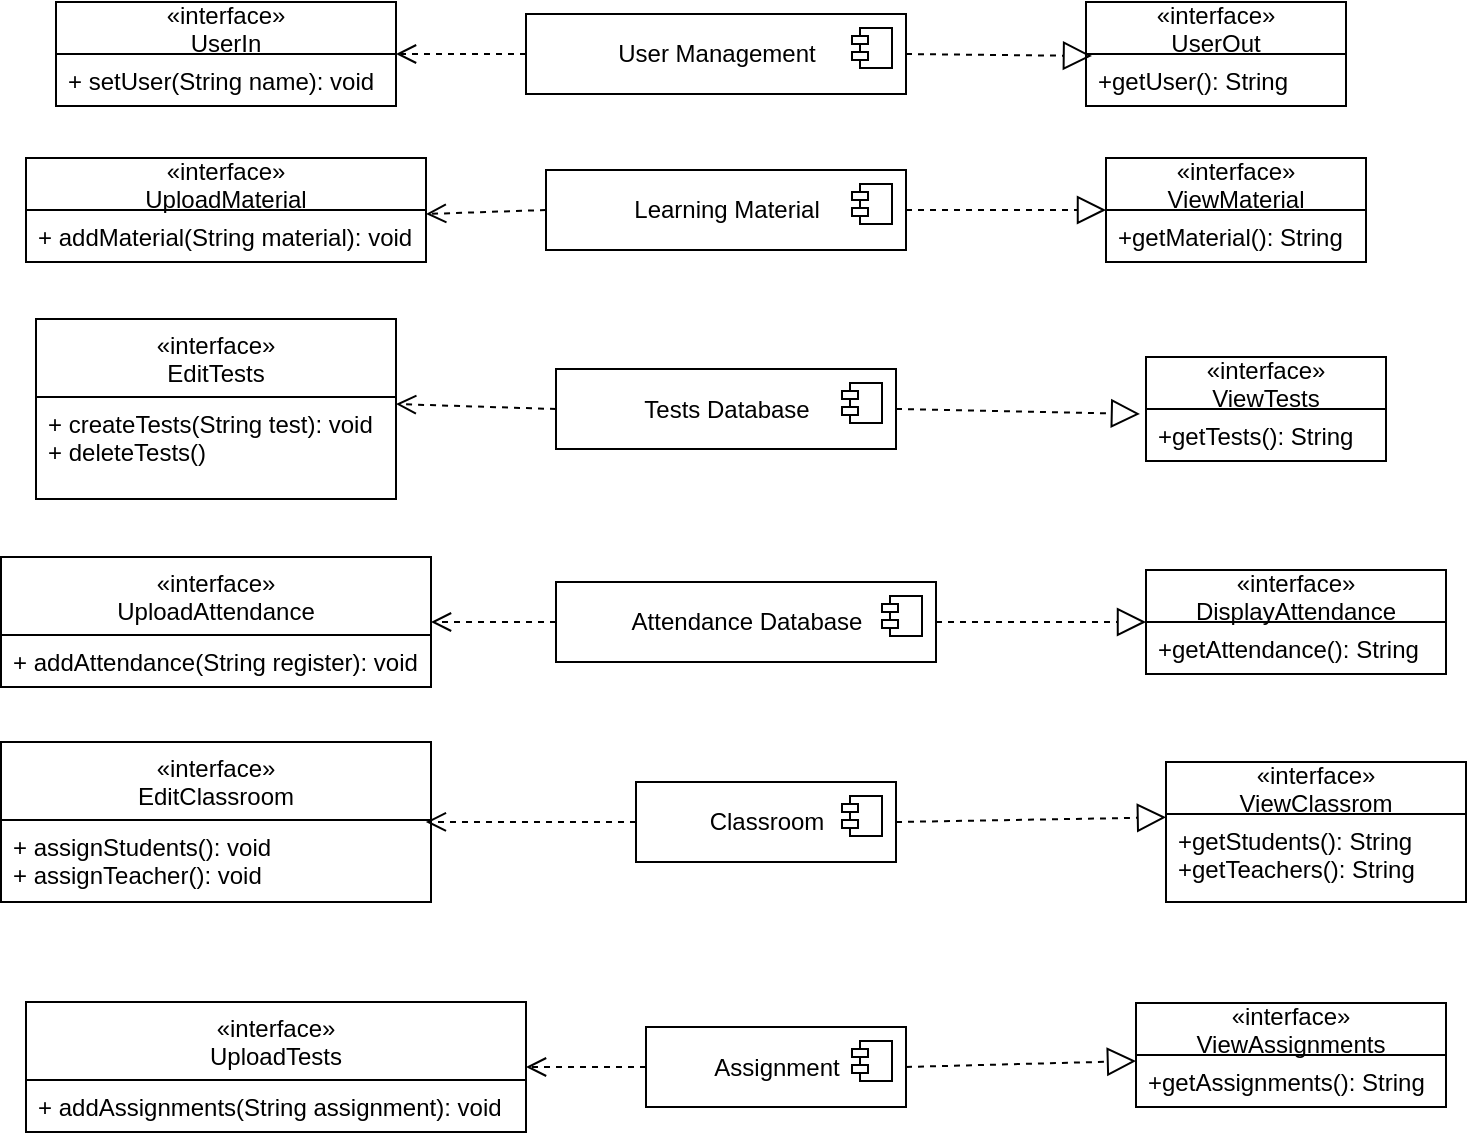 <mxfile version="14.4.7" type="github">
  <diagram id="UK9iF4sD8z48QBu72Gd4" name="Page-1">
    <mxGraphModel dx="1026" dy="545" grid="1" gridSize="10" guides="1" tooltips="1" connect="1" arrows="1" fold="1" page="1" pageScale="1" pageWidth="827" pageHeight="1169" math="0" shadow="0">
      <root>
        <mxCell id="0" />
        <mxCell id="1" parent="0" />
        <mxCell id="WMpD7Hs91jF1MNV_pxhL-1" value="User Management" style="html=1;dropTarget=0;" vertex="1" parent="1">
          <mxGeometry x="290" y="46" width="190" height="40" as="geometry" />
        </mxCell>
        <mxCell id="WMpD7Hs91jF1MNV_pxhL-2" value="" style="shape=module;jettyWidth=8;jettyHeight=4;" vertex="1" parent="WMpD7Hs91jF1MNV_pxhL-1">
          <mxGeometry x="1" width="20" height="20" relative="1" as="geometry">
            <mxPoint x="-27" y="7" as="offset" />
          </mxGeometry>
        </mxCell>
        <mxCell id="WMpD7Hs91jF1MNV_pxhL-3" value="Learning Material" style="html=1;dropTarget=0;" vertex="1" parent="1">
          <mxGeometry x="300" y="124" width="180" height="40" as="geometry" />
        </mxCell>
        <mxCell id="WMpD7Hs91jF1MNV_pxhL-4" value="" style="shape=module;jettyWidth=8;jettyHeight=4;" vertex="1" parent="WMpD7Hs91jF1MNV_pxhL-3">
          <mxGeometry x="1" width="20" height="20" relative="1" as="geometry">
            <mxPoint x="-27" y="7" as="offset" />
          </mxGeometry>
        </mxCell>
        <mxCell id="WMpD7Hs91jF1MNV_pxhL-5" value="Tests Database" style="html=1;dropTarget=0;" vertex="1" parent="1">
          <mxGeometry x="305" y="223.5" width="170" height="40" as="geometry" />
        </mxCell>
        <mxCell id="WMpD7Hs91jF1MNV_pxhL-6" value="" style="shape=module;jettyWidth=8;jettyHeight=4;" vertex="1" parent="WMpD7Hs91jF1MNV_pxhL-5">
          <mxGeometry x="1" width="20" height="20" relative="1" as="geometry">
            <mxPoint x="-27" y="7" as="offset" />
          </mxGeometry>
        </mxCell>
        <mxCell id="WMpD7Hs91jF1MNV_pxhL-7" value="Classroom" style="html=1;dropTarget=0;" vertex="1" parent="1">
          <mxGeometry x="345" y="430" width="130" height="40" as="geometry" />
        </mxCell>
        <mxCell id="WMpD7Hs91jF1MNV_pxhL-8" value="" style="shape=module;jettyWidth=8;jettyHeight=4;" vertex="1" parent="WMpD7Hs91jF1MNV_pxhL-7">
          <mxGeometry x="1" width="20" height="20" relative="1" as="geometry">
            <mxPoint x="-27" y="7" as="offset" />
          </mxGeometry>
        </mxCell>
        <mxCell id="WMpD7Hs91jF1MNV_pxhL-9" value="Assignment" style="html=1;dropTarget=0;" vertex="1" parent="1">
          <mxGeometry x="350" y="552.5" width="130" height="40" as="geometry" />
        </mxCell>
        <mxCell id="WMpD7Hs91jF1MNV_pxhL-10" value="" style="shape=module;jettyWidth=8;jettyHeight=4;" vertex="1" parent="WMpD7Hs91jF1MNV_pxhL-9">
          <mxGeometry x="1" width="20" height="20" relative="1" as="geometry">
            <mxPoint x="-27" y="7" as="offset" />
          </mxGeometry>
        </mxCell>
        <mxCell id="WMpD7Hs91jF1MNV_pxhL-14" value="«interface»&#xa;UserIn" style="swimlane;fontStyle=0;childLayout=stackLayout;horizontal=1;startSize=26;fillColor=none;horizontalStack=0;resizeParent=1;resizeParentMax=0;resizeLast=0;collapsible=1;marginBottom=0;" vertex="1" parent="1">
          <mxGeometry x="55" y="40" width="170" height="52" as="geometry">
            <mxRectangle x="55" y="300" width="90" height="30" as="alternateBounds" />
          </mxGeometry>
        </mxCell>
        <mxCell id="WMpD7Hs91jF1MNV_pxhL-15" value="+ setUser(String name): void" style="text;strokeColor=none;fillColor=none;align=left;verticalAlign=top;spacingLeft=4;spacingRight=4;overflow=hidden;rotatable=0;points=[[0,0.5],[1,0.5]];portConstraint=eastwest;" vertex="1" parent="WMpD7Hs91jF1MNV_pxhL-14">
          <mxGeometry y="26" width="170" height="26" as="geometry" />
        </mxCell>
        <mxCell id="WMpD7Hs91jF1MNV_pxhL-18" value="«interface»&#xa;UserOut" style="swimlane;fontStyle=0;childLayout=stackLayout;horizontal=1;startSize=26;fillColor=none;horizontalStack=0;resizeParent=1;resizeParentMax=0;resizeLast=0;collapsible=1;marginBottom=0;" vertex="1" parent="1">
          <mxGeometry x="570" y="40" width="130" height="52" as="geometry">
            <mxRectangle x="55" y="300" width="90" height="30" as="alternateBounds" />
          </mxGeometry>
        </mxCell>
        <mxCell id="WMpD7Hs91jF1MNV_pxhL-19" value="+getUser(): String" style="text;strokeColor=none;fillColor=none;align=left;verticalAlign=top;spacingLeft=4;spacingRight=4;overflow=hidden;rotatable=0;points=[[0,0.5],[1,0.5]];portConstraint=eastwest;" vertex="1" parent="WMpD7Hs91jF1MNV_pxhL-18">
          <mxGeometry y="26" width="130" height="26" as="geometry" />
        </mxCell>
        <mxCell id="WMpD7Hs91jF1MNV_pxhL-22" value="" style="html=1;verticalAlign=bottom;endArrow=open;dashed=1;endSize=8;exitX=0;exitY=0.5;exitDx=0;exitDy=0;entryX=1;entryY=0.5;entryDx=0;entryDy=0;" edge="1" parent="1" source="WMpD7Hs91jF1MNV_pxhL-1" target="WMpD7Hs91jF1MNV_pxhL-14">
          <mxGeometry relative="1" as="geometry">
            <mxPoint x="350" y="280" as="sourcePoint" />
            <mxPoint x="227" y="71" as="targetPoint" />
          </mxGeometry>
        </mxCell>
        <mxCell id="WMpD7Hs91jF1MNV_pxhL-24" value="" style="endArrow=block;dashed=1;endFill=0;endSize=12;html=1;exitX=1;exitY=0.5;exitDx=0;exitDy=0;entryX=0.023;entryY=0.038;entryDx=0;entryDy=0;entryPerimeter=0;" edge="1" parent="1" source="WMpD7Hs91jF1MNV_pxhL-1" target="WMpD7Hs91jF1MNV_pxhL-19">
          <mxGeometry width="160" relative="1" as="geometry">
            <mxPoint x="300" y="270" as="sourcePoint" />
            <mxPoint x="430" y="290" as="targetPoint" />
          </mxGeometry>
        </mxCell>
        <mxCell id="WMpD7Hs91jF1MNV_pxhL-25" value="«interface»&#xa;UploadMaterial" style="swimlane;fontStyle=0;childLayout=stackLayout;horizontal=1;startSize=26;fillColor=none;horizontalStack=0;resizeParent=1;resizeParentMax=0;resizeLast=0;collapsible=1;marginBottom=0;" vertex="1" parent="1">
          <mxGeometry x="40" y="118" width="200" height="52" as="geometry">
            <mxRectangle x="55" y="300" width="90" height="30" as="alternateBounds" />
          </mxGeometry>
        </mxCell>
        <mxCell id="WMpD7Hs91jF1MNV_pxhL-26" value="+ addMaterial(String material): void" style="text;strokeColor=none;fillColor=none;align=left;verticalAlign=top;spacingLeft=4;spacingRight=4;overflow=hidden;rotatable=0;points=[[0,0.5],[1,0.5]];portConstraint=eastwest;" vertex="1" parent="WMpD7Hs91jF1MNV_pxhL-25">
          <mxGeometry y="26" width="200" height="26" as="geometry" />
        </mxCell>
        <mxCell id="WMpD7Hs91jF1MNV_pxhL-27" value="«interface»&#xa;ViewMaterial" style="swimlane;fontStyle=0;childLayout=stackLayout;horizontal=1;startSize=26;fillColor=none;horizontalStack=0;resizeParent=1;resizeParentMax=0;resizeLast=0;collapsible=1;marginBottom=0;" vertex="1" parent="1">
          <mxGeometry x="580" y="118" width="130" height="52" as="geometry">
            <mxRectangle x="55" y="300" width="90" height="30" as="alternateBounds" />
          </mxGeometry>
        </mxCell>
        <mxCell id="WMpD7Hs91jF1MNV_pxhL-28" value="+getMaterial(): String" style="text;strokeColor=none;fillColor=none;align=left;verticalAlign=top;spacingLeft=4;spacingRight=4;overflow=hidden;rotatable=0;points=[[0,0.5],[1,0.5]];portConstraint=eastwest;" vertex="1" parent="WMpD7Hs91jF1MNV_pxhL-27">
          <mxGeometry y="26" width="130" height="26" as="geometry" />
        </mxCell>
        <mxCell id="WMpD7Hs91jF1MNV_pxhL-29" value="Attendance Database" style="html=1;dropTarget=0;" vertex="1" parent="1">
          <mxGeometry x="305" y="330" width="190" height="40" as="geometry" />
        </mxCell>
        <mxCell id="WMpD7Hs91jF1MNV_pxhL-30" value="" style="shape=module;jettyWidth=8;jettyHeight=4;" vertex="1" parent="WMpD7Hs91jF1MNV_pxhL-29">
          <mxGeometry x="1" width="20" height="20" relative="1" as="geometry">
            <mxPoint x="-27" y="7" as="offset" />
          </mxGeometry>
        </mxCell>
        <mxCell id="WMpD7Hs91jF1MNV_pxhL-31" value="«interface»&#xa;EditTests" style="swimlane;fontStyle=0;childLayout=stackLayout;horizontal=1;startSize=39;fillColor=none;horizontalStack=0;resizeParent=1;resizeParentMax=0;resizeLast=0;collapsible=1;marginBottom=0;" vertex="1" parent="1">
          <mxGeometry x="45" y="198.5" width="180" height="90" as="geometry">
            <mxRectangle x="100" y="211" width="90" height="30" as="alternateBounds" />
          </mxGeometry>
        </mxCell>
        <mxCell id="WMpD7Hs91jF1MNV_pxhL-32" value="+ createTests(String test): void&#xa;+ deleteTests()&#xa;" style="text;strokeColor=none;fillColor=none;align=left;verticalAlign=top;spacingLeft=4;spacingRight=4;overflow=hidden;rotatable=0;points=[[0,0.5],[1,0.5]];portConstraint=eastwest;" vertex="1" parent="WMpD7Hs91jF1MNV_pxhL-31">
          <mxGeometry y="39" width="180" height="51" as="geometry" />
        </mxCell>
        <mxCell id="WMpD7Hs91jF1MNV_pxhL-33" value="«interface»&#xa;ViewTests" style="swimlane;fontStyle=0;childLayout=stackLayout;horizontal=1;startSize=26;fillColor=none;horizontalStack=0;resizeParent=1;resizeParentMax=0;resizeLast=0;collapsible=1;marginBottom=0;" vertex="1" parent="1">
          <mxGeometry x="600" y="217.5" width="120" height="52" as="geometry">
            <mxRectangle x="55" y="300" width="90" height="30" as="alternateBounds" />
          </mxGeometry>
        </mxCell>
        <mxCell id="WMpD7Hs91jF1MNV_pxhL-34" value="+getTests(): String" style="text;strokeColor=none;fillColor=none;align=left;verticalAlign=top;spacingLeft=4;spacingRight=4;overflow=hidden;rotatable=0;points=[[0,0.5],[1,0.5]];portConstraint=eastwest;" vertex="1" parent="WMpD7Hs91jF1MNV_pxhL-33">
          <mxGeometry y="26" width="120" height="26" as="geometry" />
        </mxCell>
        <mxCell id="WMpD7Hs91jF1MNV_pxhL-35" value="«interface»&#xa;UploadAttendance" style="swimlane;fontStyle=0;childLayout=stackLayout;horizontal=1;startSize=39;fillColor=none;horizontalStack=0;resizeParent=1;resizeParentMax=0;resizeLast=0;collapsible=1;marginBottom=0;" vertex="1" parent="1">
          <mxGeometry x="27.5" y="317.5" width="215" height="65" as="geometry">
            <mxRectangle x="55" y="300" width="90" height="30" as="alternateBounds" />
          </mxGeometry>
        </mxCell>
        <mxCell id="WMpD7Hs91jF1MNV_pxhL-36" value="+ addAttendance(String register): void" style="text;strokeColor=none;fillColor=none;align=left;verticalAlign=top;spacingLeft=4;spacingRight=4;overflow=hidden;rotatable=0;points=[[0,0.5],[1,0.5]];portConstraint=eastwest;" vertex="1" parent="WMpD7Hs91jF1MNV_pxhL-35">
          <mxGeometry y="39" width="215" height="26" as="geometry" />
        </mxCell>
        <mxCell id="WMpD7Hs91jF1MNV_pxhL-37" value="«interface»&#xa;DisplayAttendance" style="swimlane;fontStyle=0;childLayout=stackLayout;horizontal=1;startSize=26;fillColor=none;horizontalStack=0;resizeParent=1;resizeParentMax=0;resizeLast=0;collapsible=1;marginBottom=0;" vertex="1" parent="1">
          <mxGeometry x="600" y="324" width="150" height="52" as="geometry">
            <mxRectangle x="55" y="300" width="90" height="30" as="alternateBounds" />
          </mxGeometry>
        </mxCell>
        <mxCell id="WMpD7Hs91jF1MNV_pxhL-38" value="+getAttendance(): String" style="text;strokeColor=none;fillColor=none;align=left;verticalAlign=top;spacingLeft=4;spacingRight=4;overflow=hidden;rotatable=0;points=[[0,0.5],[1,0.5]];portConstraint=eastwest;" vertex="1" parent="WMpD7Hs91jF1MNV_pxhL-37">
          <mxGeometry y="26" width="150" height="26" as="geometry" />
        </mxCell>
        <mxCell id="WMpD7Hs91jF1MNV_pxhL-39" value="«interface»&#xa;EditClassroom" style="swimlane;fontStyle=0;childLayout=stackLayout;horizontal=1;startSize=39;fillColor=none;horizontalStack=0;resizeParent=1;resizeParentMax=0;resizeLast=0;collapsible=1;marginBottom=0;" vertex="1" parent="1">
          <mxGeometry x="27.5" y="410" width="215" height="80" as="geometry">
            <mxRectangle x="55" y="300" width="90" height="30" as="alternateBounds" />
          </mxGeometry>
        </mxCell>
        <mxCell id="WMpD7Hs91jF1MNV_pxhL-40" value="+ assignStudents(): void&#xa;+ assignTeacher(): void" style="text;strokeColor=none;fillColor=none;align=left;verticalAlign=top;spacingLeft=4;spacingRight=4;overflow=hidden;rotatable=0;points=[[0,0.5],[1,0.5]];portConstraint=eastwest;" vertex="1" parent="WMpD7Hs91jF1MNV_pxhL-39">
          <mxGeometry y="39" width="215" height="41" as="geometry" />
        </mxCell>
        <mxCell id="WMpD7Hs91jF1MNV_pxhL-43" value="«interface»&#xa;ViewClassrom" style="swimlane;fontStyle=0;childLayout=stackLayout;horizontal=1;startSize=26;fillColor=none;horizontalStack=0;resizeParent=1;resizeParentMax=0;resizeLast=0;collapsible=1;marginBottom=0;" vertex="1" parent="1">
          <mxGeometry x="610" y="420" width="150" height="70" as="geometry">
            <mxRectangle x="55" y="300" width="90" height="30" as="alternateBounds" />
          </mxGeometry>
        </mxCell>
        <mxCell id="WMpD7Hs91jF1MNV_pxhL-44" value="+getStudents(): String&#xa;+getTeachers(): String" style="text;strokeColor=none;fillColor=none;align=left;verticalAlign=top;spacingLeft=4;spacingRight=4;overflow=hidden;rotatable=0;points=[[0,0.5],[1,0.5]];portConstraint=eastwest;" vertex="1" parent="WMpD7Hs91jF1MNV_pxhL-43">
          <mxGeometry y="26" width="150" height="44" as="geometry" />
        </mxCell>
        <mxCell id="WMpD7Hs91jF1MNV_pxhL-45" value="«interface»&#xa;UploadTests" style="swimlane;fontStyle=0;childLayout=stackLayout;horizontal=1;startSize=39;fillColor=none;horizontalStack=0;resizeParent=1;resizeParentMax=0;resizeLast=0;collapsible=1;marginBottom=0;" vertex="1" parent="1">
          <mxGeometry x="40" y="540" width="250" height="65" as="geometry">
            <mxRectangle x="55" y="300" width="90" height="30" as="alternateBounds" />
          </mxGeometry>
        </mxCell>
        <mxCell id="WMpD7Hs91jF1MNV_pxhL-46" value="+ addAssignments(String assignment): void" style="text;strokeColor=none;fillColor=none;align=left;verticalAlign=top;spacingLeft=4;spacingRight=4;overflow=hidden;rotatable=0;points=[[0,0.5],[1,0.5]];portConstraint=eastwest;" vertex="1" parent="WMpD7Hs91jF1MNV_pxhL-45">
          <mxGeometry y="39" width="250" height="26" as="geometry" />
        </mxCell>
        <mxCell id="WMpD7Hs91jF1MNV_pxhL-47" value="«interface»&#xa;ViewAssignments" style="swimlane;fontStyle=0;childLayout=stackLayout;horizontal=1;startSize=26;fillColor=none;horizontalStack=0;resizeParent=1;resizeParentMax=0;resizeLast=0;collapsible=1;marginBottom=0;" vertex="1" parent="1">
          <mxGeometry x="595" y="540.5" width="155" height="52" as="geometry">
            <mxRectangle x="55" y="300" width="90" height="30" as="alternateBounds" />
          </mxGeometry>
        </mxCell>
        <mxCell id="WMpD7Hs91jF1MNV_pxhL-48" value="+getAssignments(): String" style="text;strokeColor=none;fillColor=none;align=left;verticalAlign=top;spacingLeft=4;spacingRight=4;overflow=hidden;rotatable=0;points=[[0,0.5],[1,0.5]];portConstraint=eastwest;" vertex="1" parent="WMpD7Hs91jF1MNV_pxhL-47">
          <mxGeometry y="26" width="155" height="26" as="geometry" />
        </mxCell>
        <mxCell id="WMpD7Hs91jF1MNV_pxhL-49" value="" style="html=1;verticalAlign=bottom;endArrow=open;dashed=1;endSize=8;entryX=1;entryY=0.077;entryDx=0;entryDy=0;exitX=0;exitY=0.5;exitDx=0;exitDy=0;entryPerimeter=0;" edge="1" parent="1" source="WMpD7Hs91jF1MNV_pxhL-3" target="WMpD7Hs91jF1MNV_pxhL-26">
          <mxGeometry relative="1" as="geometry">
            <mxPoint x="300" y="76" as="sourcePoint" />
            <mxPoint x="237.04" y="80.992" as="targetPoint" />
          </mxGeometry>
        </mxCell>
        <mxCell id="WMpD7Hs91jF1MNV_pxhL-50" value="" style="html=1;verticalAlign=bottom;endArrow=open;dashed=1;endSize=8;exitX=0;exitY=0.5;exitDx=0;exitDy=0;entryX=1;entryY=0.069;entryDx=0;entryDy=0;entryPerimeter=0;" edge="1" parent="1" source="WMpD7Hs91jF1MNV_pxhL-5" target="WMpD7Hs91jF1MNV_pxhL-32">
          <mxGeometry relative="1" as="geometry">
            <mxPoint x="310" y="86" as="sourcePoint" />
            <mxPoint x="247.04" y="90.992" as="targetPoint" />
          </mxGeometry>
        </mxCell>
        <mxCell id="WMpD7Hs91jF1MNV_pxhL-51" value="" style="html=1;verticalAlign=bottom;endArrow=open;dashed=1;endSize=8;entryX=1;entryY=0.5;entryDx=0;entryDy=0;exitX=0;exitY=0.5;exitDx=0;exitDy=0;" edge="1" parent="1" source="WMpD7Hs91jF1MNV_pxhL-9" target="WMpD7Hs91jF1MNV_pxhL-45">
          <mxGeometry relative="1" as="geometry">
            <mxPoint x="320" y="96" as="sourcePoint" />
            <mxPoint x="257.04" y="100.992" as="targetPoint" />
          </mxGeometry>
        </mxCell>
        <mxCell id="WMpD7Hs91jF1MNV_pxhL-52" value="" style="html=1;verticalAlign=bottom;endArrow=open;dashed=1;endSize=8;exitX=0;exitY=0.5;exitDx=0;exitDy=0;entryX=0.988;entryY=0.024;entryDx=0;entryDy=0;entryPerimeter=0;" edge="1" parent="1" source="WMpD7Hs91jF1MNV_pxhL-7" target="WMpD7Hs91jF1MNV_pxhL-40">
          <mxGeometry relative="1" as="geometry">
            <mxPoint x="330" y="106" as="sourcePoint" />
            <mxPoint x="267.04" y="110.992" as="targetPoint" />
          </mxGeometry>
        </mxCell>
        <mxCell id="WMpD7Hs91jF1MNV_pxhL-53" value="" style="html=1;verticalAlign=bottom;endArrow=open;dashed=1;endSize=8;entryX=1;entryY=0.5;entryDx=0;entryDy=0;exitX=0;exitY=0.5;exitDx=0;exitDy=0;" edge="1" parent="1" source="WMpD7Hs91jF1MNV_pxhL-29" target="WMpD7Hs91jF1MNV_pxhL-35">
          <mxGeometry relative="1" as="geometry">
            <mxPoint x="340" y="116" as="sourcePoint" />
            <mxPoint x="277.04" y="120.992" as="targetPoint" />
          </mxGeometry>
        </mxCell>
        <mxCell id="WMpD7Hs91jF1MNV_pxhL-55" value="" style="endArrow=block;dashed=1;endFill=0;endSize=12;html=1;exitX=1;exitY=0.5;exitDx=0;exitDy=0;entryX=0;entryY=0.5;entryDx=0;entryDy=0;" edge="1" parent="1" source="WMpD7Hs91jF1MNV_pxhL-3" target="WMpD7Hs91jF1MNV_pxhL-27">
          <mxGeometry width="160" relative="1" as="geometry">
            <mxPoint x="490" y="76" as="sourcePoint" />
            <mxPoint x="579.09" y="78.002" as="targetPoint" />
          </mxGeometry>
        </mxCell>
        <mxCell id="WMpD7Hs91jF1MNV_pxhL-56" value="" style="endArrow=block;dashed=1;endFill=0;endSize=12;html=1;exitX=1;exitY=0.5;exitDx=0;exitDy=0;entryX=-0.025;entryY=0.096;entryDx=0;entryDy=0;entryPerimeter=0;" edge="1" parent="1" source="WMpD7Hs91jF1MNV_pxhL-5" target="WMpD7Hs91jF1MNV_pxhL-34">
          <mxGeometry width="160" relative="1" as="geometry">
            <mxPoint x="500" y="86" as="sourcePoint" />
            <mxPoint x="589.09" y="88.002" as="targetPoint" />
          </mxGeometry>
        </mxCell>
        <mxCell id="WMpD7Hs91jF1MNV_pxhL-57" value="" style="endArrow=block;dashed=1;endFill=0;endSize=12;html=1;exitX=1;exitY=0.5;exitDx=0;exitDy=0;entryX=0;entryY=0.5;entryDx=0;entryDy=0;" edge="1" parent="1" source="WMpD7Hs91jF1MNV_pxhL-29" target="WMpD7Hs91jF1MNV_pxhL-37">
          <mxGeometry width="160" relative="1" as="geometry">
            <mxPoint x="510" y="96" as="sourcePoint" />
            <mxPoint x="599.09" y="98.002" as="targetPoint" />
          </mxGeometry>
        </mxCell>
        <mxCell id="WMpD7Hs91jF1MNV_pxhL-58" value="" style="endArrow=block;dashed=1;endFill=0;endSize=12;html=1;exitX=1;exitY=0.5;exitDx=0;exitDy=0;entryX=0;entryY=0.038;entryDx=0;entryDy=0;entryPerimeter=0;" edge="1" parent="1" source="WMpD7Hs91jF1MNV_pxhL-7" target="WMpD7Hs91jF1MNV_pxhL-44">
          <mxGeometry width="160" relative="1" as="geometry">
            <mxPoint x="520" y="106" as="sourcePoint" />
            <mxPoint x="609.09" y="108.002" as="targetPoint" />
          </mxGeometry>
        </mxCell>
        <mxCell id="WMpD7Hs91jF1MNV_pxhL-59" value="" style="endArrow=block;dashed=1;endFill=0;endSize=12;html=1;exitX=1;exitY=0.5;exitDx=0;exitDy=0;entryX=0;entryY=0.115;entryDx=0;entryDy=0;entryPerimeter=0;" edge="1" parent="1" source="WMpD7Hs91jF1MNV_pxhL-9" target="WMpD7Hs91jF1MNV_pxhL-48">
          <mxGeometry width="160" relative="1" as="geometry">
            <mxPoint x="530" y="116" as="sourcePoint" />
            <mxPoint x="619.09" y="118.002" as="targetPoint" />
          </mxGeometry>
        </mxCell>
      </root>
    </mxGraphModel>
  </diagram>
</mxfile>
